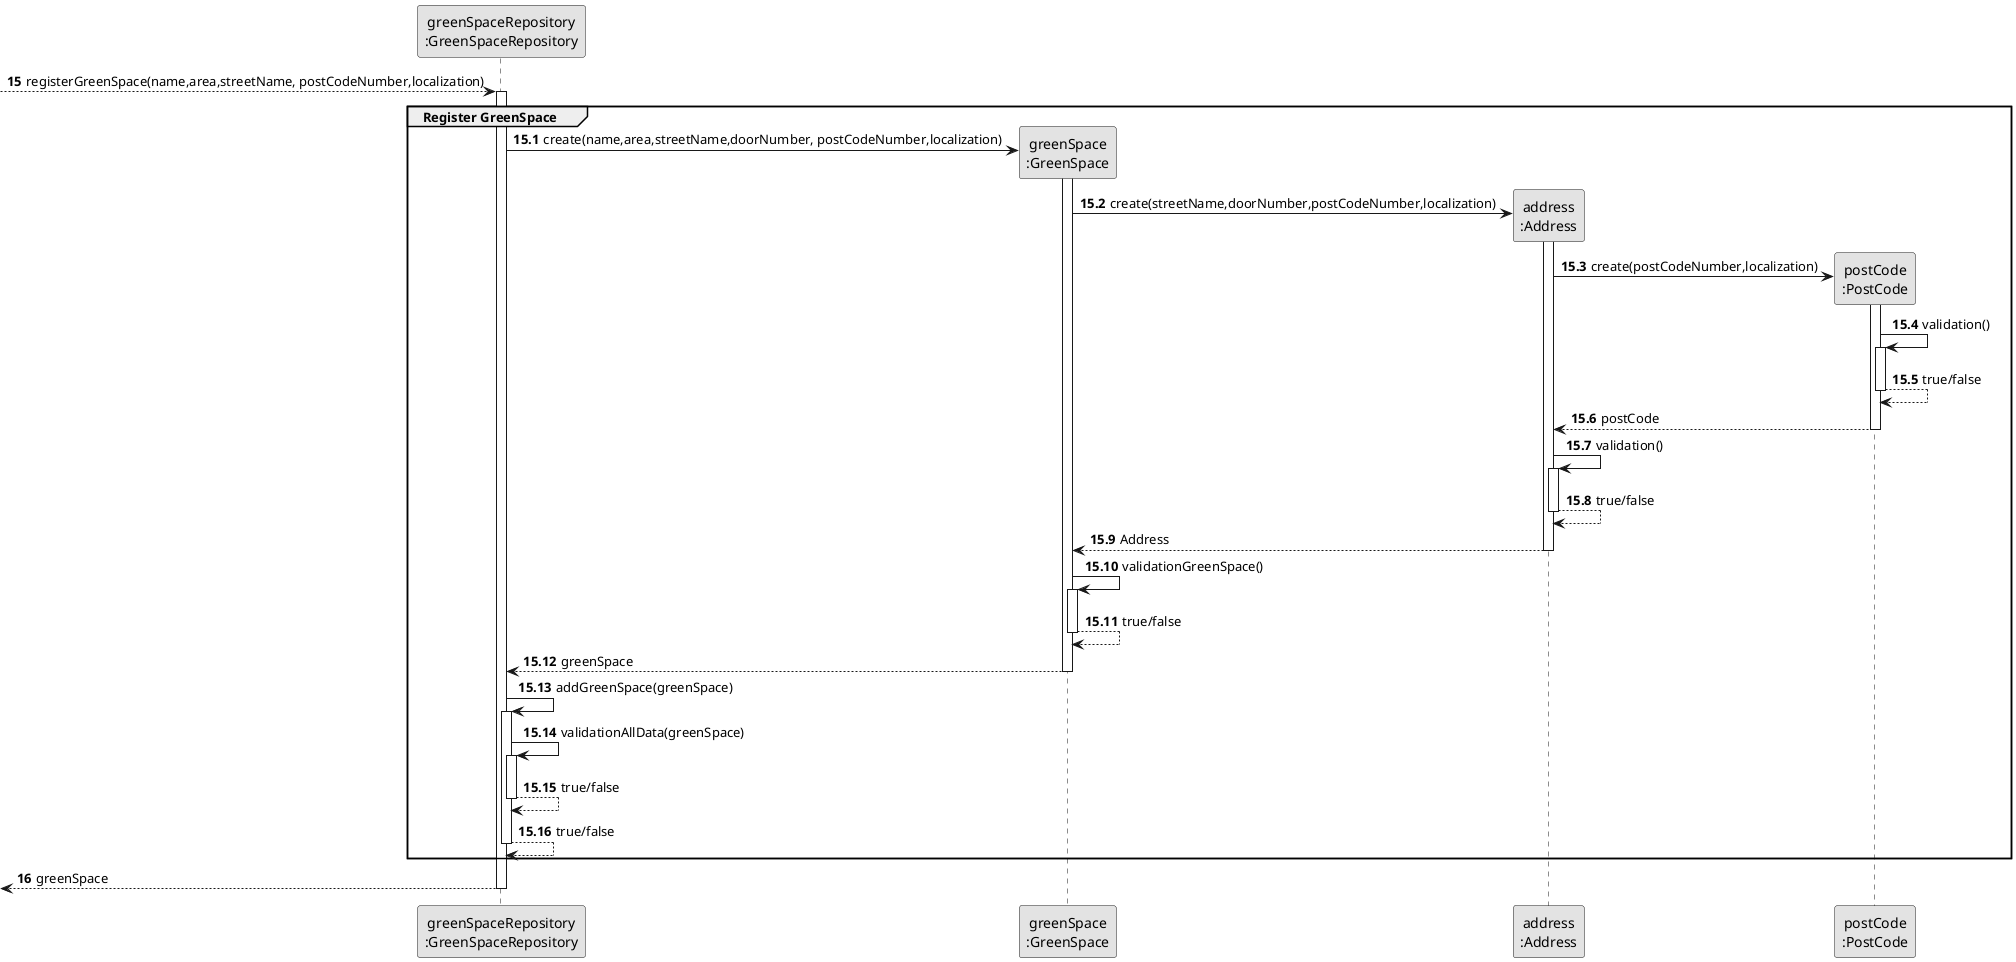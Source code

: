 @startuml
'https://plantuml.com/sequence-diagram
skinparam monochrome true
skinparam packageStyle rectangle
skinparam shadowing false

participant "greenSpaceRepository\n:GreenSpaceRepository" as GSR
participant "greenSpace\n:GreenSpace" as GREENSPACE
participant "address\n:Address" as ADDRESS
participant "postCode\n:PostCode" as PSTCODE

autonumber 15

--> GSR :  registerGreenSpace(name,area,streetName, postCodeNumber,localization)

autonumber 15.1

activate GSR

group Register GreenSpace

GSR -> GREENSPACE** : create(name,area,streetName,doorNumber, postCodeNumber,localization)
activate GREENSPACE

GREENSPACE -> ADDRESS**  : create(streetName,doorNumber,postCodeNumber,localization)

activate ADDRESS

ADDRESS -> PSTCODE** : create(postCodeNumber,localization)

activate PSTCODE

PSTCODE -> PSTCODE : validation()

activate PSTCODE

PSTCODE --> PSTCODE : true/false

deactivate PSTCODE

PSTCODE --> ADDRESS : postCode

deactivate PSTCODE

ADDRESS -> ADDRESS : validation()

activate ADDRESS
ADDRESS --> ADDRESS : true/false

deactivate ADDRESS

ADDRESS --> GREENSPACE : Address
deactivate ADDRESS

GREENSPACE -> GREENSPACE : validationGreenSpace()

activate GREENSPACE

GREENSPACE --> GREENSPACE : true/false

deactivate GREENSPACE

GREENSPACE -->  GSR : greenSpace
deactivate GREENSPACE

GSR-> GSR : addGreenSpace(greenSpace)

activate GSR

GSR -> GSR :  validationAllData(greenSpace)

activate GSR

GSR --> GSR : true/false
deactivate GSR

GSR --> GSR : true/false
deactivate GSR

end

autonumber 16

<--GSR : greenSpace

deactivate GSR

@enduml